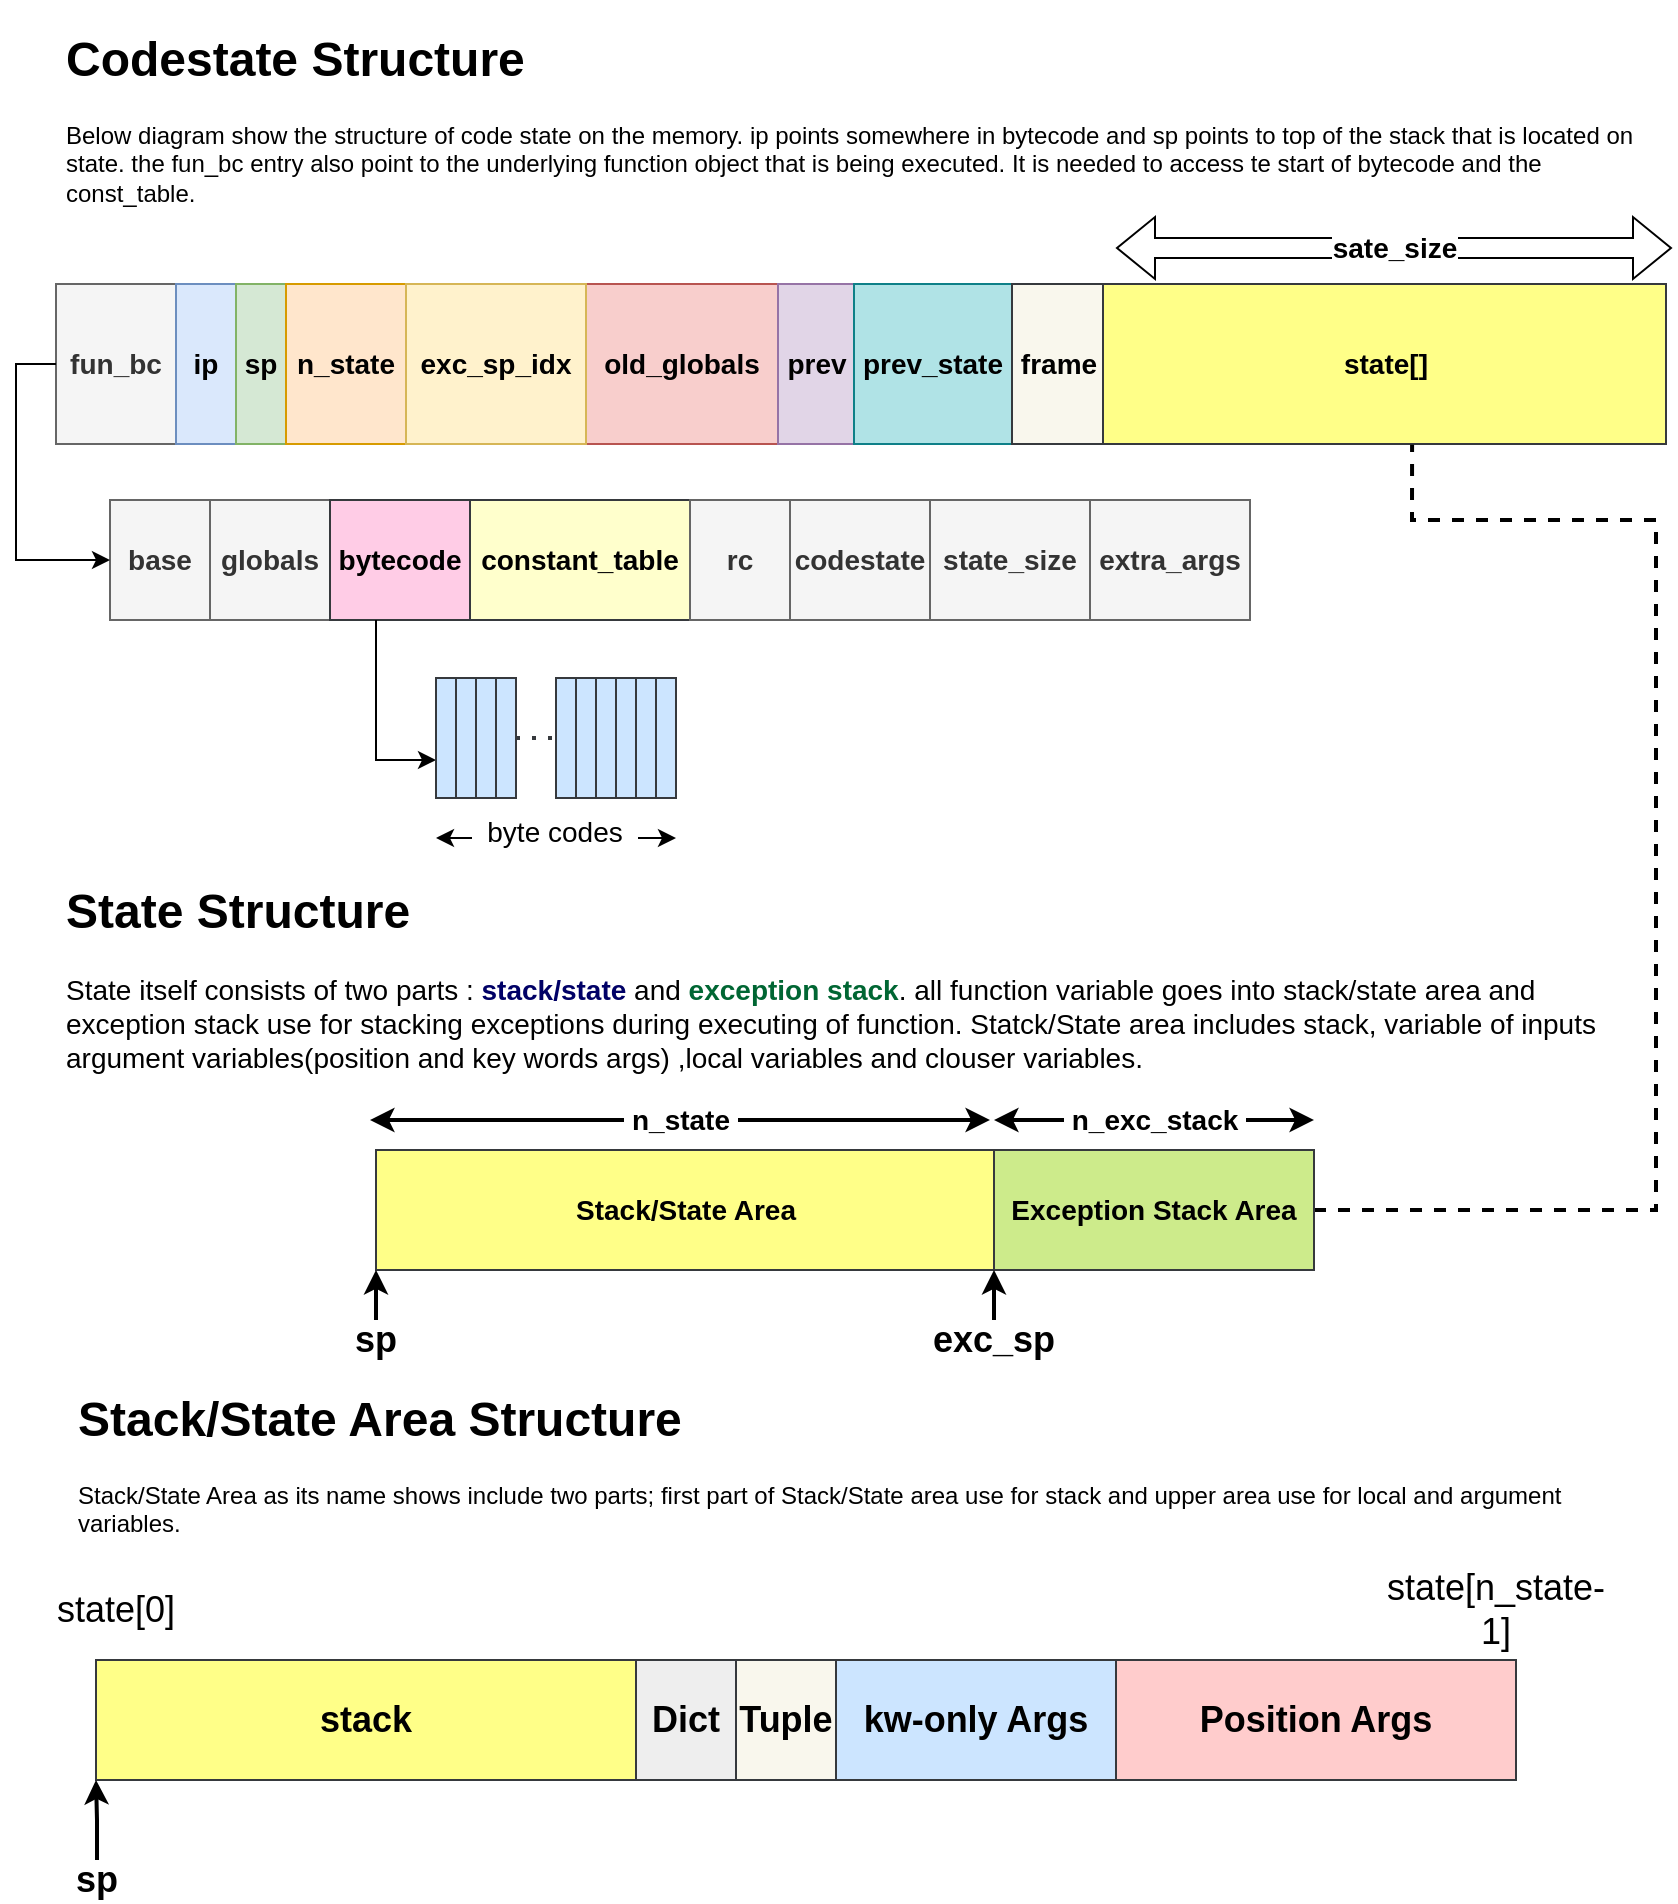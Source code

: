 <mxfile version="15.9.4" type="github">
  <diagram id="Xi_2tpuAvu5uZQwvn5Ua" name="Page-1">
    <mxGraphModel dx="1085" dy="539" grid="1" gridSize="10" guides="1" tooltips="1" connect="1" arrows="1" fold="1" page="1" pageScale="1" pageWidth="850" pageHeight="1100" math="0" shadow="0">
      <root>
        <mxCell id="0" />
        <mxCell id="1" parent="0" />
        <mxCell id="Hi1VyCGhMOIUi_0tD9En-12" value="&lt;h1&gt;Codestate Structure&lt;br&gt;&lt;/h1&gt;Below diagram show the structure of code state on the memory. ip points somewhere in bytecode and sp points to top of the stack that is located on state. the fun_bc entry also point to the underlying function object that is being executed. It is needed to access te start of bytecode and the const_table." style="text;html=1;strokeColor=none;fillColor=none;spacing=5;spacingTop=-20;whiteSpace=wrap;overflow=hidden;rounded=0;" parent="1" vertex="1">
          <mxGeometry x="30" y="40" width="810" height="100" as="geometry" />
        </mxCell>
        <mxCell id="Hi1VyCGhMOIUi_0tD9En-23" value="" style="group" parent="1" vertex="1" connectable="0">
          <mxGeometry x="30" y="154" width="808" height="98" as="geometry" />
        </mxCell>
        <mxCell id="Hi1VyCGhMOIUi_0tD9En-11" value="sate_size" style="shape=flexArrow;endArrow=classic;startArrow=classic;html=1;rounded=0;fontSize=14;fillColor=default;fontStyle=1" parent="Hi1VyCGhMOIUi_0tD9En-23" edge="1">
          <mxGeometry width="100" height="100" relative="1" as="geometry">
            <mxPoint x="530" as="sourcePoint" />
            <mxPoint x="808" as="targetPoint" />
          </mxGeometry>
        </mxCell>
        <mxCell id="QHXNnbiT5XRLXtRk8al0-16" value="" style="group" vertex="1" connectable="0" parent="Hi1VyCGhMOIUi_0tD9En-23">
          <mxGeometry y="18" width="805" height="80" as="geometry" />
        </mxCell>
        <mxCell id="Hi1VyCGhMOIUi_0tD9En-1" value="fun_bc" style="rounded=0;whiteSpace=wrap;html=1;fontStyle=1;horizontal=1;verticalAlign=middle;fontSize=14;fillColor=#f5f5f5;fontColor=#333333;strokeColor=#666666;" parent="QHXNnbiT5XRLXtRk8al0-16" vertex="1">
          <mxGeometry width="60" height="80" as="geometry" />
        </mxCell>
        <mxCell id="Hi1VyCGhMOIUi_0tD9En-2" value="ip" style="rounded=0;whiteSpace=wrap;html=1;fontStyle=1;horizontal=1;fontSize=14;fillColor=#dae8fc;strokeColor=#6c8ebf;" parent="QHXNnbiT5XRLXtRk8al0-16" vertex="1">
          <mxGeometry x="60" width="30" height="80" as="geometry" />
        </mxCell>
        <mxCell id="Hi1VyCGhMOIUi_0tD9En-3" value="sp" style="rounded=0;whiteSpace=wrap;html=1;fontStyle=1;horizontal=1;fontSize=14;fillColor=#d5e8d4;strokeColor=#82b366;" parent="QHXNnbiT5XRLXtRk8al0-16" vertex="1">
          <mxGeometry x="90" width="25" height="80" as="geometry" />
        </mxCell>
        <mxCell id="Hi1VyCGhMOIUi_0tD9En-4" value="n_state" style="rounded=0;whiteSpace=wrap;html=1;fontStyle=1;horizontal=1;fontSize=14;fillColor=#ffe6cc;strokeColor=#d79b00;" parent="QHXNnbiT5XRLXtRk8al0-16" vertex="1">
          <mxGeometry x="115" width="60" height="80" as="geometry" />
        </mxCell>
        <mxCell id="Hi1VyCGhMOIUi_0tD9En-5" value="&lt;div style=&quot;font-size: 14px;&quot;&gt;old_globals&lt;/div&gt;" style="rounded=0;whiteSpace=wrap;html=1;fontStyle=1;horizontal=1;fontSize=14;fillColor=#f8cecc;strokeColor=#b85450;" parent="QHXNnbiT5XRLXtRk8al0-16" vertex="1">
          <mxGeometry x="264" width="98" height="80" as="geometry" />
        </mxCell>
        <mxCell id="Hi1VyCGhMOIUi_0tD9En-6" value="exc_sp_idx" style="rounded=0;whiteSpace=wrap;html=1;fontStyle=1;horizontal=1;fontSize=14;fillColor=#fff2cc;strokeColor=#d6b656;" parent="QHXNnbiT5XRLXtRk8al0-16" vertex="1">
          <mxGeometry x="175" width="90" height="80" as="geometry" />
        </mxCell>
        <mxCell id="Hi1VyCGhMOIUi_0tD9En-7" value="prev" style="rounded=0;whiteSpace=wrap;html=1;fontStyle=1;horizontal=1;fontSize=14;fillColor=#e1d5e7;strokeColor=#9673a6;" parent="QHXNnbiT5XRLXtRk8al0-16" vertex="1">
          <mxGeometry x="361" width="39" height="80" as="geometry" />
        </mxCell>
        <mxCell id="Hi1VyCGhMOIUi_0tD9En-8" value="&lt;div style=&quot;font-size: 14px;&quot;&gt;prev_state&lt;/div&gt;" style="rounded=0;whiteSpace=wrap;html=1;fontStyle=1;horizontal=1;fontSize=14;fillColor=#b0e3e6;strokeColor=#0e8088;" parent="QHXNnbiT5XRLXtRk8al0-16" vertex="1">
          <mxGeometry x="399" width="79" height="80" as="geometry" />
        </mxCell>
        <mxCell id="Hi1VyCGhMOIUi_0tD9En-9" value="frame" style="rounded=0;whiteSpace=wrap;html=1;fontStyle=1;horizontal=1;fontSize=14;fillColor=#f9f7ed;strokeColor=#36393d;" parent="QHXNnbiT5XRLXtRk8al0-16" vertex="1">
          <mxGeometry x="478" width="46.5" height="80" as="geometry" />
        </mxCell>
        <mxCell id="Hi1VyCGhMOIUi_0tD9En-10" value="state[]" style="rounded=0;whiteSpace=wrap;html=1;fontStyle=1;horizontal=1;fontSize=14;fillColor=#ffff88;strokeColor=#36393d;" parent="QHXNnbiT5XRLXtRk8al0-16" vertex="1">
          <mxGeometry x="523.5" width="281.5" height="80" as="geometry" />
        </mxCell>
        <mxCell id="Hi1VyCGhMOIUi_0tD9En-26" value="" style="group;fillColor=default;fontStyle=1" parent="1" vertex="1" connectable="0">
          <mxGeometry x="57" y="280" width="570" height="80" as="geometry" />
        </mxCell>
        <mxCell id="Hi1VyCGhMOIUi_0tD9En-22" value="" style="group;fillColor=#f5f5f5;fontColor=#333333;strokeColor=#666666;fontStyle=1;fontSize=14;" parent="Hi1VyCGhMOIUi_0tD9En-26" vertex="1" connectable="0">
          <mxGeometry width="570" height="60" as="geometry" />
        </mxCell>
        <mxCell id="Hi1VyCGhMOIUi_0tD9En-13" value="base" style="rounded=0;whiteSpace=wrap;html=1;fontSize=14;fontStyle=1;fillColor=#f5f5f5;strokeColor=#666666;fontColor=#333333;" parent="Hi1VyCGhMOIUi_0tD9En-22" vertex="1">
          <mxGeometry width="50" height="60" as="geometry" />
        </mxCell>
        <mxCell id="Hi1VyCGhMOIUi_0tD9En-15" value="globals" style="rounded=0;whiteSpace=wrap;html=1;fontSize=14;fontStyle=1;fillColor=#f5f5f5;fontColor=#333333;strokeColor=#666666;" parent="Hi1VyCGhMOIUi_0tD9En-22" vertex="1">
          <mxGeometry x="50" width="60" height="60" as="geometry" />
        </mxCell>
        <mxCell id="Hi1VyCGhMOIUi_0tD9En-16" value="bytecode" style="rounded=0;whiteSpace=wrap;html=1;fontSize=14;fontStyle=1;fillColor=#FFCCE6;strokeColor=#36393d;" parent="Hi1VyCGhMOIUi_0tD9En-22" vertex="1">
          <mxGeometry x="110" width="70" height="60" as="geometry" />
        </mxCell>
        <mxCell id="Hi1VyCGhMOIUi_0tD9En-17" value="constant_table" style="rounded=0;whiteSpace=wrap;html=1;fontSize=14;fontStyle=1;fillColor=#FFFFCC;strokeColor=#36393d;" parent="Hi1VyCGhMOIUi_0tD9En-22" vertex="1">
          <mxGeometry x="180" width="110" height="60" as="geometry" />
        </mxCell>
        <mxCell id="Hi1VyCGhMOIUi_0tD9En-18" value="rc" style="rounded=0;whiteSpace=wrap;html=1;fontSize=14;fontStyle=1;fillColor=#f5f5f5;fontColor=#333333;strokeColor=#666666;" parent="Hi1VyCGhMOIUi_0tD9En-22" vertex="1">
          <mxGeometry x="290" width="50" height="60" as="geometry" />
        </mxCell>
        <mxCell id="Hi1VyCGhMOIUi_0tD9En-19" value="codestate" style="rounded=0;whiteSpace=wrap;html=1;fontSize=14;fontStyle=1;fillColor=#f5f5f5;fontColor=#333333;strokeColor=#666666;" parent="Hi1VyCGhMOIUi_0tD9En-22" vertex="1">
          <mxGeometry x="340" width="70" height="60" as="geometry" />
        </mxCell>
        <mxCell id="Hi1VyCGhMOIUi_0tD9En-20" value="state_size" style="rounded=0;whiteSpace=wrap;html=1;fontSize=14;fontStyle=1;fillColor=#f5f5f5;fontColor=#333333;strokeColor=#666666;" parent="Hi1VyCGhMOIUi_0tD9En-22" vertex="1">
          <mxGeometry x="410" width="80" height="60" as="geometry" />
        </mxCell>
        <mxCell id="Hi1VyCGhMOIUi_0tD9En-21" value="extra_args" style="rounded=0;whiteSpace=wrap;html=1;fontSize=14;fontStyle=1;fillColor=#f5f5f5;fontColor=#333333;strokeColor=#666666;" parent="Hi1VyCGhMOIUi_0tD9En-22" vertex="1">
          <mxGeometry x="490" width="80" height="60" as="geometry" />
        </mxCell>
        <mxCell id="Hi1VyCGhMOIUi_0tD9En-37" style="edgeStyle=orthogonalEdgeStyle;rounded=0;orthogonalLoop=1;jettySize=auto;html=1;fontSize=14;entryX=0;entryY=0.5;entryDx=0;entryDy=0;" parent="1" source="Hi1VyCGhMOIUi_0tD9En-1" target="Hi1VyCGhMOIUi_0tD9En-13" edge="1">
          <mxGeometry relative="1" as="geometry">
            <mxPoint x="40" y="310" as="targetPoint" />
            <Array as="points">
              <mxPoint x="10" y="212" />
              <mxPoint x="10" y="310" />
            </Array>
          </mxGeometry>
        </mxCell>
        <mxCell id="Hi1VyCGhMOIUi_0tD9En-40" value="" style="edgeStyle=orthogonalEdgeStyle;rounded=0;orthogonalLoop=1;jettySize=auto;html=1;fontSize=14;" parent="1" source="Hi1VyCGhMOIUi_0tD9En-16" target="Hi1VyCGhMOIUi_0tD9En-39" edge="1">
          <mxGeometry relative="1" as="geometry">
            <Array as="points">
              <mxPoint x="190" y="410" />
            </Array>
          </mxGeometry>
        </mxCell>
        <mxCell id="Hi1VyCGhMOIUi_0tD9En-56" value="" style="group" parent="1" vertex="1" connectable="0">
          <mxGeometry x="220" y="369" width="120" height="80" as="geometry" />
        </mxCell>
        <mxCell id="Hi1VyCGhMOIUi_0tD9En-39" value="" style="whiteSpace=wrap;html=1;fontSize=14;fillColor=#cce5ff;strokeColor=#36393d;rounded=0;fontStyle=1;" parent="Hi1VyCGhMOIUi_0tD9En-56" vertex="1">
          <mxGeometry width="10" height="60" as="geometry" />
        </mxCell>
        <mxCell id="Hi1VyCGhMOIUi_0tD9En-41" value="" style="whiteSpace=wrap;html=1;fontSize=14;fillColor=#cce5ff;strokeColor=#36393d;rounded=0;fontStyle=1;" parent="Hi1VyCGhMOIUi_0tD9En-56" vertex="1">
          <mxGeometry x="10" width="10" height="60" as="geometry" />
        </mxCell>
        <mxCell id="Hi1VyCGhMOIUi_0tD9En-42" value="" style="whiteSpace=wrap;html=1;fontSize=14;fillColor=#cce5ff;strokeColor=#36393d;rounded=0;fontStyle=1;" parent="Hi1VyCGhMOIUi_0tD9En-56" vertex="1">
          <mxGeometry x="20" width="10" height="60" as="geometry" />
        </mxCell>
        <mxCell id="Hi1VyCGhMOIUi_0tD9En-43" value="" style="whiteSpace=wrap;html=1;fontSize=14;fillColor=#cce5ff;strokeColor=#36393d;rounded=0;fontStyle=1;" parent="Hi1VyCGhMOIUi_0tD9En-56" vertex="1">
          <mxGeometry x="30" width="10" height="60" as="geometry" />
        </mxCell>
        <mxCell id="Hi1VyCGhMOIUi_0tD9En-46" value="" style="whiteSpace=wrap;html=1;fontSize=14;fillColor=#cce5ff;strokeColor=#36393d;rounded=0;fontStyle=1;" parent="Hi1VyCGhMOIUi_0tD9En-56" vertex="1">
          <mxGeometry x="60" width="10" height="60" as="geometry" />
        </mxCell>
        <mxCell id="Hi1VyCGhMOIUi_0tD9En-47" value="" style="whiteSpace=wrap;html=1;fontSize=14;fillColor=#cce5ff;strokeColor=#36393d;rounded=0;fontStyle=1;" parent="Hi1VyCGhMOIUi_0tD9En-56" vertex="1">
          <mxGeometry x="70" width="10" height="60" as="geometry" />
        </mxCell>
        <mxCell id="Hi1VyCGhMOIUi_0tD9En-48" value="" style="whiteSpace=wrap;html=1;fontSize=14;fillColor=#cce5ff;strokeColor=#36393d;rounded=0;fontStyle=1;" parent="Hi1VyCGhMOIUi_0tD9En-56" vertex="1">
          <mxGeometry x="80" width="10" height="60" as="geometry" />
        </mxCell>
        <mxCell id="Hi1VyCGhMOIUi_0tD9En-49" value="" style="whiteSpace=wrap;html=1;fontSize=14;fillColor=#cce5ff;strokeColor=#36393d;rounded=0;fontStyle=1;" parent="Hi1VyCGhMOIUi_0tD9En-56" vertex="1">
          <mxGeometry x="90" width="10" height="60" as="geometry" />
        </mxCell>
        <mxCell id="Hi1VyCGhMOIUi_0tD9En-50" value="" style="whiteSpace=wrap;html=1;fontSize=14;fillColor=#cce5ff;strokeColor=#36393d;rounded=0;fontStyle=1;" parent="Hi1VyCGhMOIUi_0tD9En-56" vertex="1">
          <mxGeometry x="100" width="10" height="60" as="geometry" />
        </mxCell>
        <mxCell id="Hi1VyCGhMOIUi_0tD9En-51" value="" style="whiteSpace=wrap;html=1;fontSize=14;fillColor=#cce5ff;strokeColor=#36393d;rounded=0;fontStyle=1;" parent="Hi1VyCGhMOIUi_0tD9En-56" vertex="1">
          <mxGeometry x="110" width="10" height="60" as="geometry" />
        </mxCell>
        <mxCell id="Hi1VyCGhMOIUi_0tD9En-53" value="" style="endArrow=none;dashed=1;html=1;dashPattern=1 3;strokeWidth=2;rounded=0;fontSize=14;exitX=1;exitY=0.5;exitDx=0;exitDy=0;entryX=0;entryY=0.5;entryDx=0;entryDy=0;fillColor=#cce5ff;strokeColor=#36393d;" parent="Hi1VyCGhMOIUi_0tD9En-56" source="Hi1VyCGhMOIUi_0tD9En-43" target="Hi1VyCGhMOIUi_0tD9En-46" edge="1">
          <mxGeometry width="50" height="50" relative="1" as="geometry">
            <mxPoint x="120" y="20" as="sourcePoint" />
            <mxPoint x="170" y="-30" as="targetPoint" />
          </mxGeometry>
        </mxCell>
        <mxCell id="Hi1VyCGhMOIUi_0tD9En-54" value="" style="endArrow=classic;startArrow=classic;html=1;rounded=0;fontSize=14;" parent="Hi1VyCGhMOIUi_0tD9En-56" edge="1">
          <mxGeometry width="50" height="50" relative="1" as="geometry">
            <mxPoint y="80" as="sourcePoint" />
            <mxPoint x="120" y="80" as="targetPoint" />
          </mxGeometry>
        </mxCell>
        <mxCell id="Hi1VyCGhMOIUi_0tD9En-55" value="&amp;nbsp; byte codes&amp;nbsp;&amp;nbsp; " style="edgeLabel;html=1;align=center;verticalAlign=middle;resizable=0;points=[];fontSize=14;" parent="Hi1VyCGhMOIUi_0tD9En-54" vertex="1" connectable="0">
          <mxGeometry x="-0.251" y="-1" relative="1" as="geometry">
            <mxPoint x="14" y="-4" as="offset" />
          </mxGeometry>
        </mxCell>
        <mxCell id="QHXNnbiT5XRLXtRk8al0-2" value="&lt;h1&gt;State Structure&lt;br&gt;&lt;/h1&gt;&lt;p&gt;&lt;font style=&quot;font-size: 14px&quot;&gt;State itself consists of two parts : &lt;font color=&quot;#000066&quot;&gt;&lt;b&gt;stack/state &lt;/b&gt;&lt;/font&gt;and &lt;b&gt;&lt;font color=&quot;#006633&quot;&gt;exception stack&lt;/font&gt;&lt;/b&gt;. all function variable goes into stack/state area and exception stack use for stacking exceptions during executing of function. Statck/State area includes stack, variable of inputs argument variables(position and key words args) ,local variables and clouser variables.&lt;/font&gt;&lt;br&gt;&lt;/p&gt;" style="text;html=1;strokeColor=none;fillColor=none;spacing=5;spacingTop=-20;whiteSpace=wrap;overflow=hidden;rounded=0;" vertex="1" parent="1">
          <mxGeometry x="30" y="466" width="800" height="120" as="geometry" />
        </mxCell>
        <mxCell id="QHXNnbiT5XRLXtRk8al0-9" value="" style="endArrow=none;dashed=1;html=1;rounded=0;fontSize=14;fontColor=#000000;entryX=0.549;entryY=1.005;entryDx=0;entryDy=0;entryPerimeter=0;exitX=1;exitY=0.5;exitDx=0;exitDy=0;strokeWidth=2;" edge="1" parent="1" source="QHXNnbiT5XRLXtRk8al0-4" target="Hi1VyCGhMOIUi_0tD9En-10">
          <mxGeometry width="50" height="50" relative="1" as="geometry">
            <mxPoint x="490" y="430" as="sourcePoint" />
            <mxPoint x="540" y="380" as="targetPoint" />
            <Array as="points">
              <mxPoint x="830" y="635" />
              <mxPoint x="830" y="290" />
              <mxPoint x="708" y="290" />
            </Array>
          </mxGeometry>
        </mxCell>
        <mxCell id="QHXNnbiT5XRLXtRk8al0-15" value="" style="group" vertex="1" connectable="0" parent="1">
          <mxGeometry x="187" y="590" width="472" height="75" as="geometry" />
        </mxCell>
        <mxCell id="QHXNnbiT5XRLXtRk8al0-11" value="&amp;nbsp;n_state&amp;nbsp; " style="endArrow=classic;startArrow=classic;html=1;rounded=0;fontSize=14;fontColor=#000000;strokeWidth=2;fontStyle=1" edge="1" parent="QHXNnbiT5XRLXtRk8al0-15">
          <mxGeometry width="50" height="50" relative="1" as="geometry">
            <mxPoint as="sourcePoint" />
            <mxPoint x="310" as="targetPoint" />
          </mxGeometry>
        </mxCell>
        <mxCell id="QHXNnbiT5XRLXtRk8al0-12" value="&amp;nbsp;n_exc_stack&amp;nbsp; " style="endArrow=classic;startArrow=classic;html=1;rounded=0;fontSize=14;fontColor=#000000;strokeWidth=2;fontStyle=1" edge="1" parent="QHXNnbiT5XRLXtRk8al0-15">
          <mxGeometry width="50" height="50" relative="1" as="geometry">
            <mxPoint x="312" as="sourcePoint" />
            <mxPoint x="472" as="targetPoint" />
            <mxPoint as="offset" />
          </mxGeometry>
        </mxCell>
        <mxCell id="QHXNnbiT5XRLXtRk8al0-3" value="&lt;span&gt;Stack/State Area&lt;/span&gt;" style="rounded=0;whiteSpace=wrap;html=1;labelBackgroundColor=none;fontSize=14;fontStyle=1;fillColor=#ffff88;strokeColor=#36393d;" vertex="1" parent="QHXNnbiT5XRLXtRk8al0-15">
          <mxGeometry x="3" y="15" width="310" height="60" as="geometry" />
        </mxCell>
        <mxCell id="QHXNnbiT5XRLXtRk8al0-4" value="Exception Stack Area" style="rounded=0;whiteSpace=wrap;html=1;labelBackgroundColor=none;fontSize=14;fontStyle=1;fillColor=#cdeb8b;strokeColor=#36393d;" vertex="1" parent="QHXNnbiT5XRLXtRk8al0-15">
          <mxGeometry x="312" y="15" width="160" height="60" as="geometry" />
        </mxCell>
        <mxCell id="QHXNnbiT5XRLXtRk8al0-18" style="edgeStyle=orthogonalEdgeStyle;rounded=0;orthogonalLoop=1;jettySize=auto;html=1;entryX=0;entryY=1;entryDx=0;entryDy=0;fontSize=20;fontColor=#000000;strokeWidth=2;" edge="1" parent="1" source="QHXNnbiT5XRLXtRk8al0-17" target="QHXNnbiT5XRLXtRk8al0-3">
          <mxGeometry relative="1" as="geometry" />
        </mxCell>
        <mxCell id="QHXNnbiT5XRLXtRk8al0-17" value="sp" style="text;html=1;strokeColor=none;fillColor=none;align=center;verticalAlign=middle;whiteSpace=wrap;rounded=0;labelBackgroundColor=none;fontSize=18;fontColor=#000000;fontStyle=1" vertex="1" parent="1">
          <mxGeometry x="160" y="690" width="60" height="20" as="geometry" />
        </mxCell>
        <mxCell id="QHXNnbiT5XRLXtRk8al0-21" style="edgeStyle=orthogonalEdgeStyle;rounded=0;orthogonalLoop=1;jettySize=auto;html=1;entryX=0;entryY=1;entryDx=0;entryDy=0;fontSize=20;fontColor=#000000;strokeWidth=2;" edge="1" parent="1" source="QHXNnbiT5XRLXtRk8al0-19" target="QHXNnbiT5XRLXtRk8al0-4">
          <mxGeometry relative="1" as="geometry" />
        </mxCell>
        <mxCell id="QHXNnbiT5XRLXtRk8al0-19" value="exc_sp" style="text;html=1;strokeColor=none;fillColor=none;align=center;verticalAlign=middle;whiteSpace=wrap;rounded=0;labelBackgroundColor=none;fontSize=18;fontColor=#000000;fontStyle=1" vertex="1" parent="1">
          <mxGeometry x="469" y="690" width="60" height="20" as="geometry" />
        </mxCell>
        <mxCell id="QHXNnbiT5XRLXtRk8al0-23" value="&lt;h1&gt;Stack/State Area Structure&lt;br&gt;&lt;/h1&gt;Stack/State Area as its name shows include two parts; first part of Stack/State area use for stack and upper area use for local and argument variables.&amp;nbsp; " style="text;html=1;strokeColor=none;fillColor=none;spacing=5;spacingTop=-20;whiteSpace=wrap;overflow=hidden;rounded=0;" vertex="1" parent="1">
          <mxGeometry x="36" y="720" width="784" height="100" as="geometry" />
        </mxCell>
        <mxCell id="QHXNnbiT5XRLXtRk8al0-24" value="Position Args" style="rounded=0;whiteSpace=wrap;html=1;labelBackgroundColor=none;fontSize=18;fillColor=#ffcccc;strokeColor=#36393d;fontStyle=1" vertex="1" parent="1">
          <mxGeometry x="560" y="860" width="200" height="60" as="geometry" />
        </mxCell>
        <mxCell id="QHXNnbiT5XRLXtRk8al0-25" value="kw-only Args" style="rounded=0;whiteSpace=wrap;html=1;labelBackgroundColor=none;fontSize=18;fillColor=#cce5ff;strokeColor=#36393d;fontStyle=1" vertex="1" parent="1">
          <mxGeometry x="420" y="860" width="140" height="60" as="geometry" />
        </mxCell>
        <mxCell id="QHXNnbiT5XRLXtRk8al0-26" value="Tuple" style="rounded=0;whiteSpace=wrap;html=1;labelBackgroundColor=none;fontSize=18;fillColor=#f9f7ed;strokeColor=#36393d;fontStyle=1" vertex="1" parent="1">
          <mxGeometry x="370" y="860" width="50" height="60" as="geometry" />
        </mxCell>
        <mxCell id="QHXNnbiT5XRLXtRk8al0-27" value="Dict" style="rounded=0;whiteSpace=wrap;html=1;labelBackgroundColor=none;fontSize=18;fillColor=#eeeeee;strokeColor=#36393d;fontStyle=1" vertex="1" parent="1">
          <mxGeometry x="320" y="860" width="50" height="60" as="geometry" />
        </mxCell>
        <mxCell id="QHXNnbiT5XRLXtRk8al0-28" value="stack" style="rounded=0;whiteSpace=wrap;html=1;labelBackgroundColor=none;fontSize=18;fillColor=#ffff88;strokeColor=#36393d;fontStyle=1" vertex="1" parent="1">
          <mxGeometry x="50" y="860" width="270" height="60" as="geometry" />
        </mxCell>
        <mxCell id="QHXNnbiT5XRLXtRk8al0-29" value="state[0]" style="text;html=1;strokeColor=none;fillColor=none;align=center;verticalAlign=middle;whiteSpace=wrap;rounded=0;labelBackgroundColor=none;fontSize=18;fontColor=#000000;" vertex="1" parent="1">
          <mxGeometry x="30" y="820" width="60" height="30" as="geometry" />
        </mxCell>
        <mxCell id="QHXNnbiT5XRLXtRk8al0-30" value="state[n_state-1]" style="text;html=1;strokeColor=none;fillColor=none;align=center;verticalAlign=middle;whiteSpace=wrap;rounded=0;labelBackgroundColor=none;fontSize=18;fontColor=#000000;" vertex="1" parent="1">
          <mxGeometry x="720" y="820" width="60" height="30" as="geometry" />
        </mxCell>
        <mxCell id="QHXNnbiT5XRLXtRk8al0-35" style="edgeStyle=orthogonalEdgeStyle;rounded=0;orthogonalLoop=1;jettySize=auto;html=1;entryX=0;entryY=1;entryDx=0;entryDy=0;fontSize=18;fontColor=#000000;strokeWidth=2;" edge="1" parent="1" source="QHXNnbiT5XRLXtRk8al0-33" target="QHXNnbiT5XRLXtRk8al0-28">
          <mxGeometry relative="1" as="geometry" />
        </mxCell>
        <mxCell id="QHXNnbiT5XRLXtRk8al0-33" value="sp" style="text;html=1;strokeColor=none;fillColor=none;align=center;verticalAlign=middle;whiteSpace=wrap;rounded=0;labelBackgroundColor=none;fontSize=18;fontColor=#000000;fontStyle=1" vertex="1" parent="1">
          <mxGeometry x="31" y="960" width="39" height="20" as="geometry" />
        </mxCell>
      </root>
    </mxGraphModel>
  </diagram>
</mxfile>
